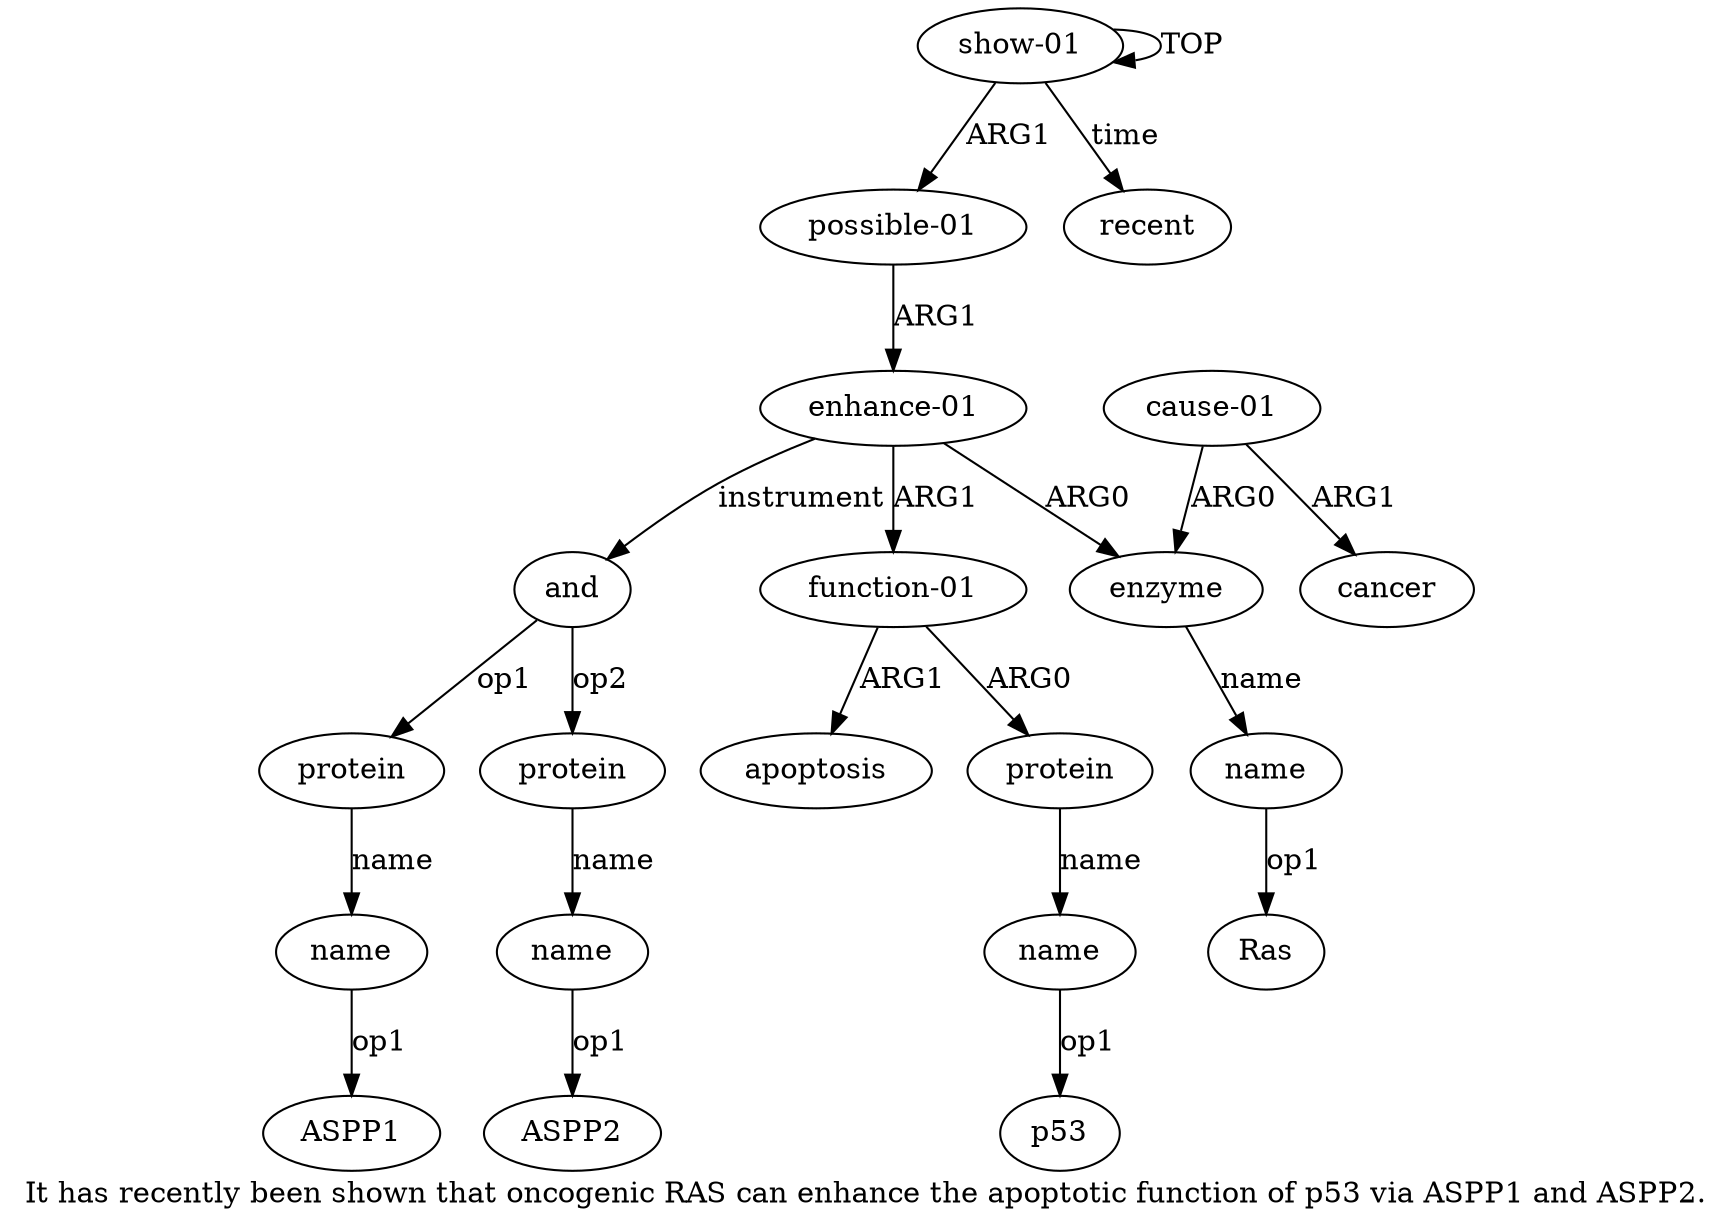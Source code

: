digraph  {
	graph [label="It has recently been shown that oncogenic RAS can enhance the apoptotic function of p53 via ASPP1 and ASPP2."];
	node [label="\N"];
	a15	 [color=black,
		gold_ind=15,
		gold_label=name,
		label=name,
		test_ind=15,
		test_label=name];
	"a15 ASPP2"	 [color=black,
		gold_ind=-1,
		gold_label=ASPP2,
		label=ASPP2,
		test_ind=-1,
		test_label=ASPP2];
	a15 -> "a15 ASPP2" [key=0,
	color=black,
	gold_label=op1,
	label=op1,
	test_label=op1];
a14 [color=black,
	gold_ind=14,
	gold_label=protein,
	label=protein,
	test_ind=14,
	test_label=protein];
a14 -> a15 [key=0,
color=black,
gold_label=name,
label=name,
test_label=name];
a16 [color=black,
gold_ind=16,
gold_label=recent,
label=recent,
test_ind=16,
test_label=recent];
a11 [color=black,
gold_ind=11,
gold_label=and,
label=and,
test_ind=11,
test_label=and];
a11 -> a14 [key=0,
color=black,
gold_label=op2,
label=op2,
test_label=op2];
a12 [color=black,
gold_ind=12,
gold_label=protein,
label=protein,
test_ind=12,
test_label=protein];
a11 -> a12 [key=0,
color=black,
gold_label=op1,
label=op1,
test_label=op1];
a10 [color=black,
gold_ind=10,
gold_label=apoptosis,
label=apoptosis,
test_ind=10,
test_label=apoptosis];
a13 [color=black,
gold_ind=13,
gold_label=name,
label=name,
test_ind=13,
test_label=name];
"a13 ASPP1" [color=black,
gold_ind=-1,
gold_label=ASPP1,
label=ASPP1,
test_ind=-1,
test_label=ASPP1];
a13 -> "a13 ASPP1" [key=0,
color=black,
gold_label=op1,
label=op1,
test_label=op1];
a12 -> a13 [key=0,
color=black,
gold_label=name,
label=name,
test_label=name];
"a9 p53" [color=black,
gold_ind=-1,
gold_label=p53,
label=p53,
test_ind=-1,
test_label=p53];
"a4 Ras" [color=black,
gold_ind=-1,
gold_label=Ras,
label=Ras,
test_ind=-1,
test_label=Ras];
a1 [color=black,
gold_ind=1,
gold_label="possible-01",
label="possible-01",
test_ind=1,
test_label="possible-01"];
a2 [color=black,
gold_ind=2,
gold_label="enhance-01",
label="enhance-01",
test_ind=2,
test_label="enhance-01"];
a1 -> a2 [key=0,
color=black,
gold_label=ARG1,
label=ARG1,
test_label=ARG1];
a0 [color=black,
gold_ind=0,
gold_label="show-01",
label="show-01",
test_ind=0,
test_label="show-01"];
a0 -> a16 [key=0,
color=black,
gold_label=time,
label=time,
test_label=time];
a0 -> a1 [key=0,
color=black,
gold_label=ARG1,
label=ARG1,
test_label=ARG1];
a0 -> a0 [key=0,
color=black,
gold_label=TOP,
label=TOP,
test_label=TOP];
a3 [color=black,
gold_ind=3,
gold_label=enzyme,
label=enzyme,
test_ind=3,
test_label=enzyme];
a4 [color=black,
gold_ind=4,
gold_label=name,
label=name,
test_ind=4,
test_label=name];
a3 -> a4 [key=0,
color=black,
gold_label=name,
label=name,
test_label=name];
a2 -> a11 [key=0,
color=black,
gold_label=instrument,
label=instrument,
test_label=instrument];
a2 -> a3 [key=0,
color=black,
gold_label=ARG0,
label=ARG0,
test_label=ARG0];
a7 [color=black,
gold_ind=7,
gold_label="function-01",
label="function-01",
test_ind=7,
test_label="function-01"];
a2 -> a7 [key=0,
color=black,
gold_label=ARG1,
label=ARG1,
test_label=ARG1];
a5 [color=black,
gold_ind=5,
gold_label="cause-01",
label="cause-01",
test_ind=5,
test_label="cause-01"];
a5 -> a3 [key=0,
color=black,
gold_label=ARG0,
label=ARG0,
test_label=ARG0];
a6 [color=black,
gold_ind=6,
gold_label=cancer,
label=cancer,
test_ind=6,
test_label=cancer];
a5 -> a6 [key=0,
color=black,
gold_label=ARG1,
label=ARG1,
test_label=ARG1];
a4 -> "a4 Ras" [key=0,
color=black,
gold_label=op1,
label=op1,
test_label=op1];
a7 -> a10 [key=0,
color=black,
gold_label=ARG1,
label=ARG1,
test_label=ARG1];
a8 [color=black,
gold_ind=8,
gold_label=protein,
label=protein,
test_ind=8,
test_label=protein];
a7 -> a8 [key=0,
color=black,
gold_label=ARG0,
label=ARG0,
test_label=ARG0];
a9 [color=black,
gold_ind=9,
gold_label=name,
label=name,
test_ind=9,
test_label=name];
a9 -> "a9 p53" [key=0,
color=black,
gold_label=op1,
label=op1,
test_label=op1];
a8 -> a9 [key=0,
color=black,
gold_label=name,
label=name,
test_label=name];
}
